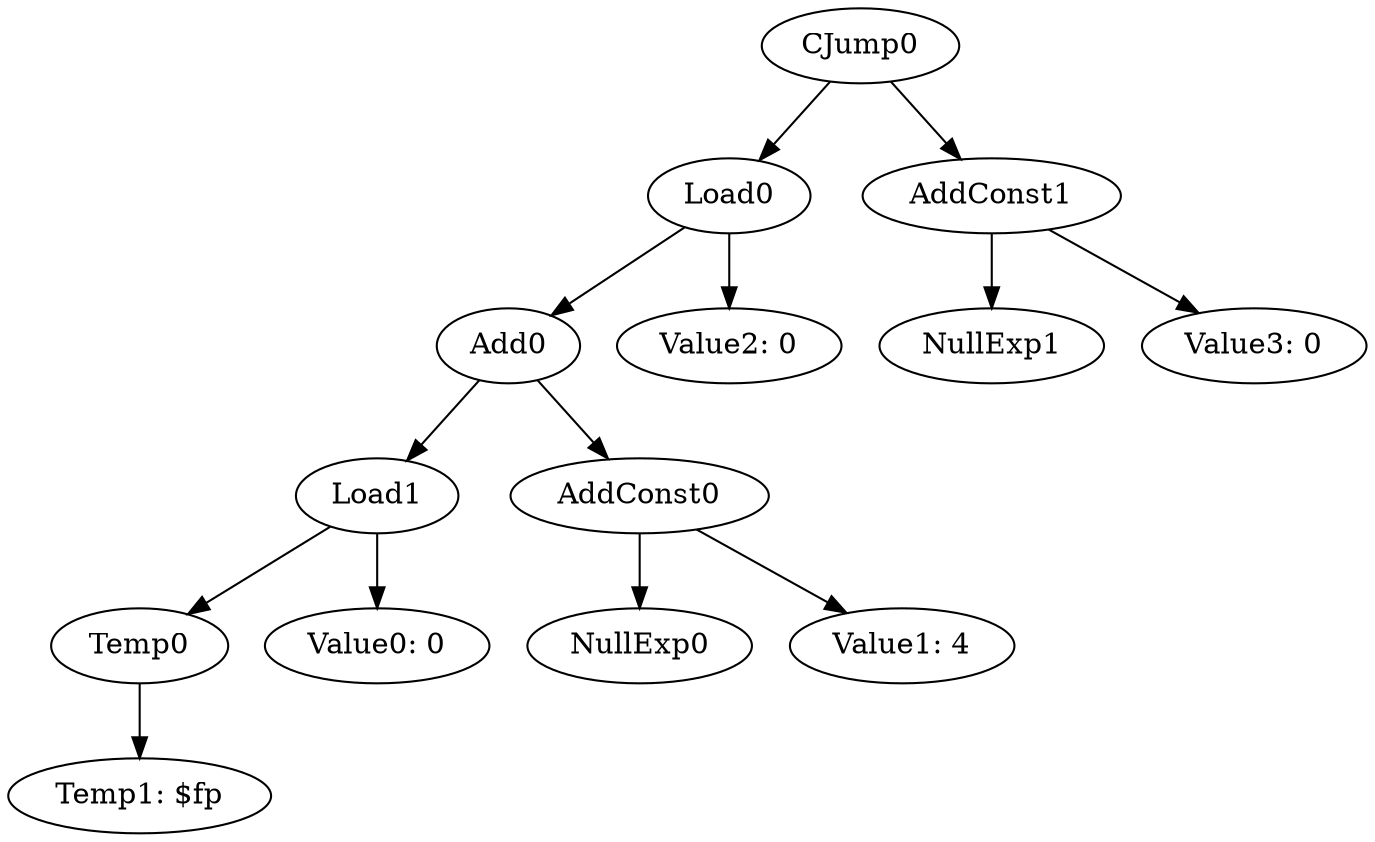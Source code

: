 digraph {
	ordering = out;
	AddConst1 -> NullExp1;
	AddConst1 -> "Value3: 0";
	Load0 -> Add0;
	Load0 -> "Value2: 0";
	CJump0 -> Load0;
	CJump0 -> AddConst1;
	Temp0 -> "Temp1: $fp";
	Add0 -> Load1;
	Add0 -> AddConst0;
	AddConst0 -> NullExp0;
	AddConst0 -> "Value1: 4";
	Load1 -> Temp0;
	Load1 -> "Value0: 0";
}

